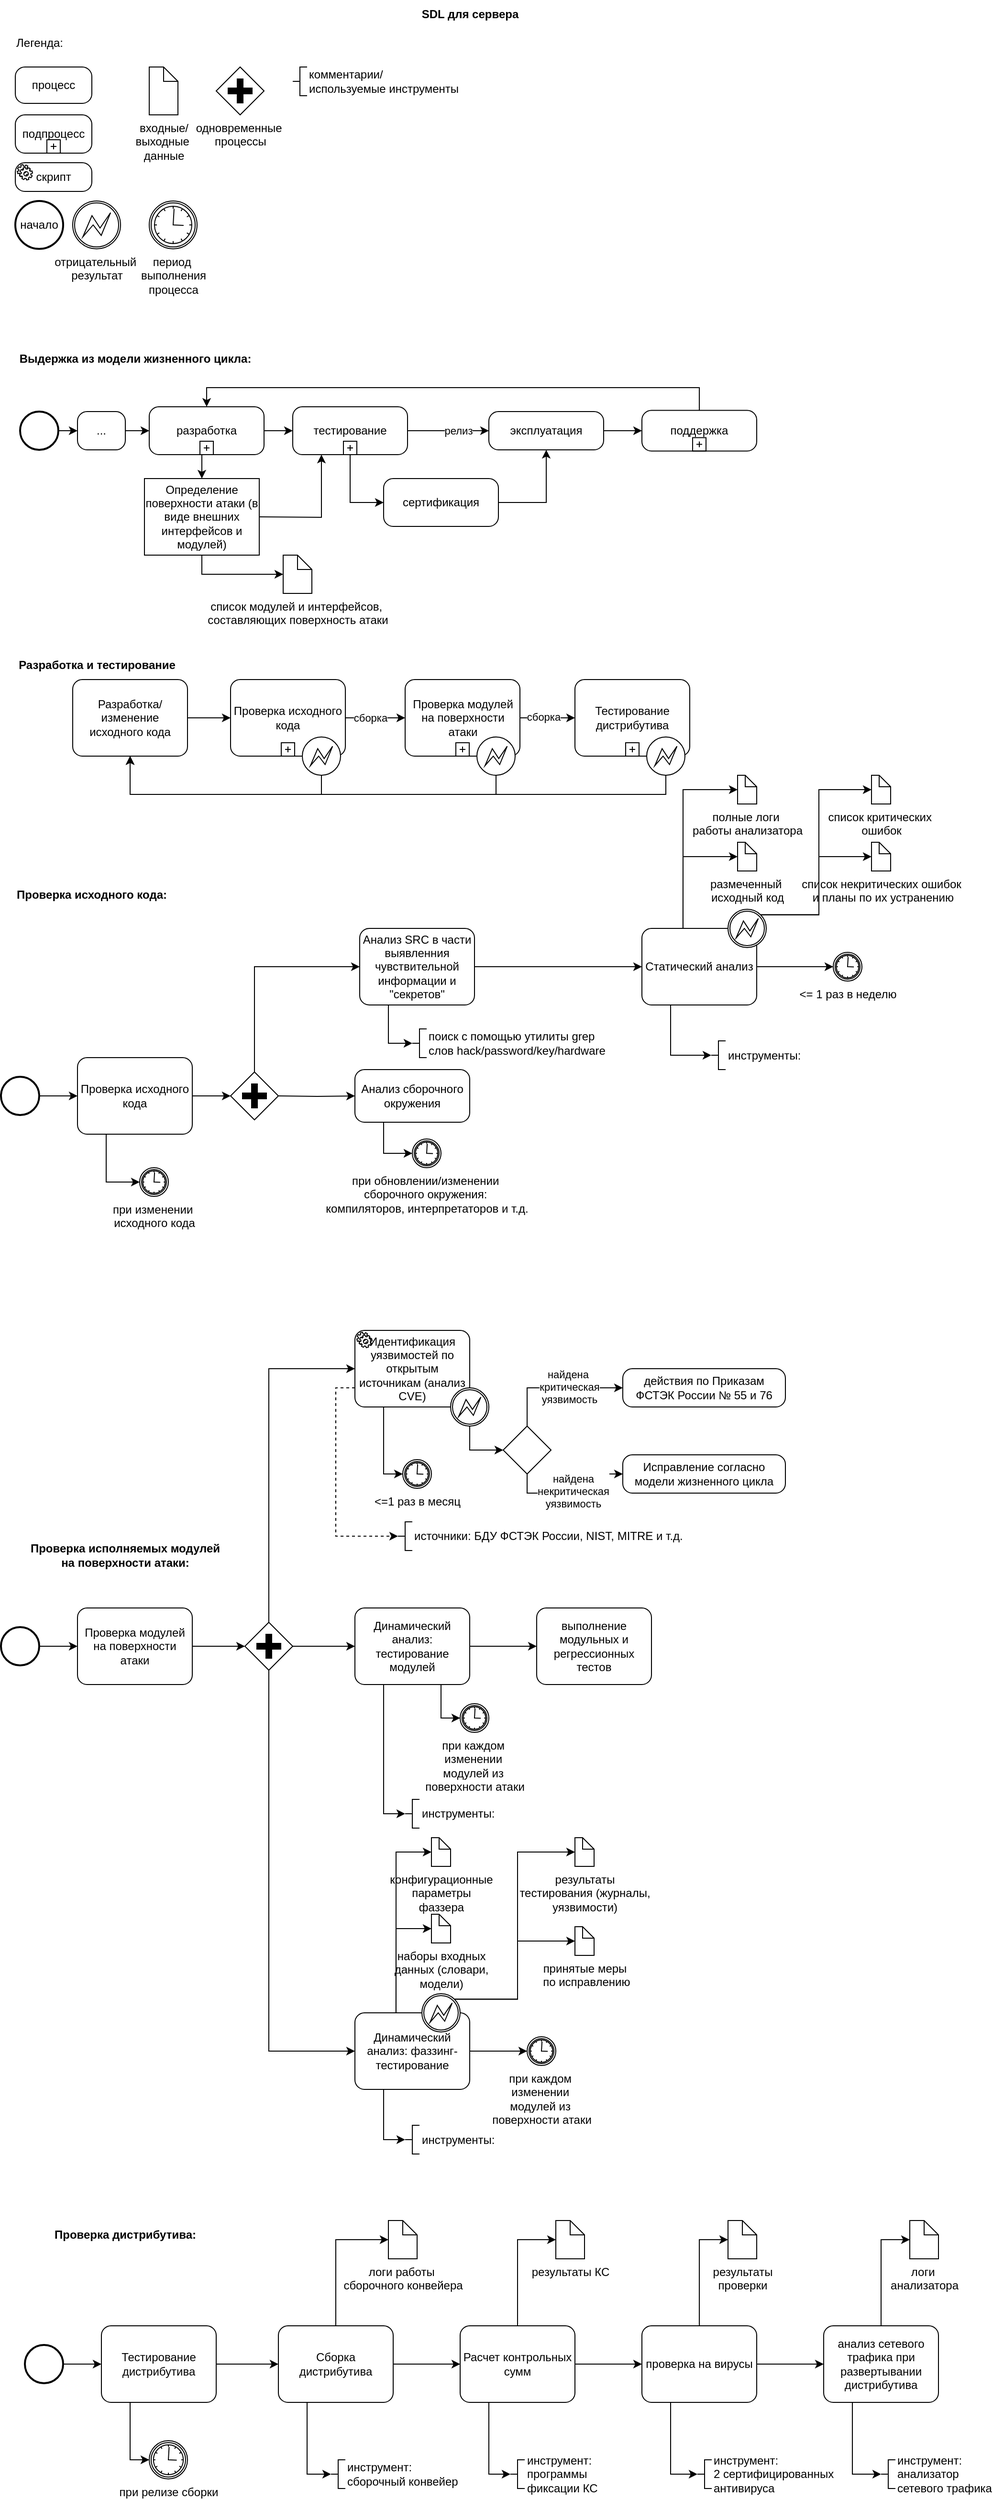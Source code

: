 <mxfile version="21.8.2" type="github">
  <diagram id="wFE0QG_FPsp0jaGvCLVb" name="Page-1">
    <mxGraphModel dx="2284" dy="1874" grid="1" gridSize="10" guides="1" tooltips="1" connect="1" arrows="1" fold="1" page="1" pageScale="1" pageWidth="850" pageHeight="1100" math="0" shadow="0">
      <root>
        <mxCell id="0" />
        <mxCell id="1" parent="0" />
        <mxCell id="r7ATCdnMlQ8CB8lM7L8m-2" value="" style="strokeWidth=2;html=1;shape=mxgraph.flowchart.start_2;whiteSpace=wrap;" vertex="1" parent="1">
          <mxGeometry x="-270" y="-200" width="40" height="40" as="geometry" />
        </mxCell>
        <mxCell id="r7ATCdnMlQ8CB8lM7L8m-139" style="edgeStyle=orthogonalEdgeStyle;rounded=0;orthogonalLoop=1;jettySize=auto;html=1;exitX=0.5;exitY=1;exitDx=0;exitDy=0;entryX=0;entryY=0.5;entryDx=0;entryDy=0;entryPerimeter=0;" edge="1" parent="1" source="r7ATCdnMlQ8CB8lM7L8m-3" target="r7ATCdnMlQ8CB8lM7L8m-140">
          <mxGeometry relative="1" as="geometry">
            <mxPoint x="45" y="-10" as="targetPoint" />
          </mxGeometry>
        </mxCell>
        <mxCell id="r7ATCdnMlQ8CB8lM7L8m-3" value="&lt;div&gt;Определение поверхности атаки (в виде внешних интерфейсов и модулей)&lt;/div&gt;" style="rounded=0;whiteSpace=wrap;html=1;" vertex="1" parent="1">
          <mxGeometry x="-140" y="-130" width="120" height="80" as="geometry" />
        </mxCell>
        <mxCell id="r7ATCdnMlQ8CB8lM7L8m-7" value="&lt;div&gt;&lt;b&gt;SDL для сервера&lt;/b&gt;&lt;/div&gt;" style="text;html=1;align=center;verticalAlign=middle;resizable=0;points=[];autosize=1;strokeColor=none;fillColor=none;" vertex="1" parent="1">
          <mxGeometry x="140" y="-630" width="120" height="30" as="geometry" />
        </mxCell>
        <mxCell id="r7ATCdnMlQ8CB8lM7L8m-20" value="..." style="points=[[0.25,0,0],[0.5,0,0],[0.75,0,0],[1,0.25,0],[1,0.5,0],[1,0.75,0],[0.75,1,0],[0.5,1,0],[0.25,1,0],[0,0.75,0],[0,0.5,0],[0,0.25,0]];shape=mxgraph.bpmn.task;whiteSpace=wrap;rectStyle=rounded;size=10;html=1;container=1;expand=0;collapsible=0;taskMarker=abstract;" vertex="1" parent="1">
          <mxGeometry x="-210" y="-200" width="50" height="40" as="geometry" />
        </mxCell>
        <mxCell id="r7ATCdnMlQ8CB8lM7L8m-21" style="edgeStyle=orthogonalEdgeStyle;rounded=0;orthogonalLoop=1;jettySize=auto;html=1;exitX=1;exitY=0.5;exitDx=0;exitDy=0;exitPerimeter=0;entryX=0;entryY=0.5;entryDx=0;entryDy=0;entryPerimeter=0;" edge="1" parent="1" source="r7ATCdnMlQ8CB8lM7L8m-2" target="r7ATCdnMlQ8CB8lM7L8m-20">
          <mxGeometry relative="1" as="geometry" />
        </mxCell>
        <mxCell id="r7ATCdnMlQ8CB8lM7L8m-38" style="edgeStyle=orthogonalEdgeStyle;rounded=0;orthogonalLoop=1;jettySize=auto;html=1;exitX=0.5;exitY=1;exitDx=0;exitDy=0;exitPerimeter=0;" edge="1" parent="1" source="r7ATCdnMlQ8CB8lM7L8m-223">
          <mxGeometry relative="1" as="geometry">
            <mxPoint x="-80" y="-160" as="sourcePoint" />
            <mxPoint x="-80" y="-130" as="targetPoint" />
          </mxGeometry>
        </mxCell>
        <mxCell id="r7ATCdnMlQ8CB8lM7L8m-23" style="edgeStyle=orthogonalEdgeStyle;rounded=0;orthogonalLoop=1;jettySize=auto;html=1;exitX=1;exitY=0.5;exitDx=0;exitDy=0;exitPerimeter=0;entryX=0;entryY=0.5;entryDx=0;entryDy=0;entryPerimeter=0;" edge="1" parent="1" source="r7ATCdnMlQ8CB8lM7L8m-20" target="r7ATCdnMlQ8CB8lM7L8m-223">
          <mxGeometry relative="1" as="geometry">
            <mxPoint x="-130" y="-180" as="targetPoint" />
          </mxGeometry>
        </mxCell>
        <mxCell id="r7ATCdnMlQ8CB8lM7L8m-28" style="edgeStyle=orthogonalEdgeStyle;rounded=0;orthogonalLoop=1;jettySize=auto;html=1;exitX=1;exitY=0.5;exitDx=0;exitDy=0;exitPerimeter=0;" edge="1" parent="1" source="r7ATCdnMlQ8CB8lM7L8m-25" target="r7ATCdnMlQ8CB8lM7L8m-27">
          <mxGeometry relative="1" as="geometry" />
        </mxCell>
        <mxCell id="r7ATCdnMlQ8CB8lM7L8m-31" value="релиз" style="edgeLabel;html=1;align=center;verticalAlign=middle;resizable=0;points=[];" vertex="1" connectable="0" parent="r7ATCdnMlQ8CB8lM7L8m-28">
          <mxGeometry x="0.24" relative="1" as="geometry">
            <mxPoint as="offset" />
          </mxGeometry>
        </mxCell>
        <mxCell id="r7ATCdnMlQ8CB8lM7L8m-25" value="тестирование" style="points=[[0.25,0,0],[0.5,0,0],[0.75,0,0],[1,0.25,0],[1,0.5,0],[1,0.75,0],[0.75,1,0],[0.5,1,0],[0.25,1,0],[0,0.75,0],[0,0.5,0],[0,0.25,0]];shape=mxgraph.bpmn.task;whiteSpace=wrap;rectStyle=rounded;size=10;html=1;container=1;expand=0;collapsible=0;taskMarker=abstract;isLoopSub=1;" vertex="1" parent="1">
          <mxGeometry x="15" y="-205" width="120" height="50" as="geometry" />
        </mxCell>
        <mxCell id="r7ATCdnMlQ8CB8lM7L8m-26" style="edgeStyle=orthogonalEdgeStyle;rounded=0;orthogonalLoop=1;jettySize=auto;html=1;exitX=1;exitY=0.5;exitDx=0;exitDy=0;exitPerimeter=0;" edge="1" parent="1" source="r7ATCdnMlQ8CB8lM7L8m-223" target="r7ATCdnMlQ8CB8lM7L8m-25">
          <mxGeometry relative="1" as="geometry">
            <mxPoint x="-30" y="-180" as="sourcePoint" />
          </mxGeometry>
        </mxCell>
        <mxCell id="r7ATCdnMlQ8CB8lM7L8m-27" value="эксплуатация" style="points=[[0.25,0,0],[0.5,0,0],[0.75,0,0],[1,0.25,0],[1,0.5,0],[1,0.75,0],[0.75,1,0],[0.5,1,0],[0.25,1,0],[0,0.75,0],[0,0.5,0],[0,0.25,0]];shape=mxgraph.bpmn.task;whiteSpace=wrap;rectStyle=rounded;size=10;html=1;container=1;expand=0;collapsible=0;taskMarker=abstract;" vertex="1" parent="1">
          <mxGeometry x="220" y="-200" width="120" height="40" as="geometry" />
        </mxCell>
        <mxCell id="r7ATCdnMlQ8CB8lM7L8m-29" value="поддержка" style="points=[[0.25,0,0],[0.5,0,0],[0.75,0,0],[1,0.25,0],[1,0.5,0],[1,0.75,0],[0.75,1,0],[0.5,1,0],[0.25,1,0],[0,0.75,0],[0,0.5,0],[0,0.25,0]];shape=mxgraph.bpmn.task;whiteSpace=wrap;rectStyle=rounded;size=10;html=1;container=1;expand=0;collapsible=0;taskMarker=abstract;isLoopSub=1;" vertex="1" parent="1">
          <mxGeometry x="380" y="-201.25" width="120" height="42.5" as="geometry" />
        </mxCell>
        <mxCell id="r7ATCdnMlQ8CB8lM7L8m-30" style="edgeStyle=orthogonalEdgeStyle;rounded=0;orthogonalLoop=1;jettySize=auto;html=1;exitX=1;exitY=0.5;exitDx=0;exitDy=0;exitPerimeter=0;entryX=0;entryY=0.5;entryDx=0;entryDy=0;entryPerimeter=0;" edge="1" parent="1" source="r7ATCdnMlQ8CB8lM7L8m-27" target="r7ATCdnMlQ8CB8lM7L8m-29">
          <mxGeometry relative="1" as="geometry" />
        </mxCell>
        <mxCell id="r7ATCdnMlQ8CB8lM7L8m-32" value="сертификация" style="points=[[0.25,0,0],[0.5,0,0],[0.75,0,0],[1,0.25,0],[1,0.5,0],[1,0.75,0],[0.75,1,0],[0.5,1,0],[0.25,1,0],[0,0.75,0],[0,0.5,0],[0,0.25,0]];shape=mxgraph.bpmn.task;whiteSpace=wrap;rectStyle=rounded;size=10;html=1;container=1;expand=0;collapsible=0;taskMarker=abstract;" vertex="1" parent="1">
          <mxGeometry x="110" y="-130" width="120" height="50" as="geometry" />
        </mxCell>
        <mxCell id="r7ATCdnMlQ8CB8lM7L8m-33" style="edgeStyle=orthogonalEdgeStyle;rounded=0;orthogonalLoop=1;jettySize=auto;html=1;exitX=0.5;exitY=1;exitDx=0;exitDy=0;exitPerimeter=0;entryX=0;entryY=0.5;entryDx=0;entryDy=0;entryPerimeter=0;" edge="1" parent="1" source="r7ATCdnMlQ8CB8lM7L8m-25" target="r7ATCdnMlQ8CB8lM7L8m-32">
          <mxGeometry relative="1" as="geometry" />
        </mxCell>
        <mxCell id="r7ATCdnMlQ8CB8lM7L8m-34" style="edgeStyle=orthogonalEdgeStyle;rounded=0;orthogonalLoop=1;jettySize=auto;html=1;exitX=1;exitY=0.5;exitDx=0;exitDy=0;exitPerimeter=0;entryX=0.5;entryY=1;entryDx=0;entryDy=0;entryPerimeter=0;" edge="1" parent="1" source="r7ATCdnMlQ8CB8lM7L8m-32" target="r7ATCdnMlQ8CB8lM7L8m-27">
          <mxGeometry relative="1" as="geometry" />
        </mxCell>
        <mxCell id="r7ATCdnMlQ8CB8lM7L8m-35" style="edgeStyle=orthogonalEdgeStyle;rounded=0;orthogonalLoop=1;jettySize=auto;html=1;exitX=0.5;exitY=0;exitDx=0;exitDy=0;exitPerimeter=0;entryX=0.5;entryY=0;entryDx=0;entryDy=0;entryPerimeter=0;" edge="1" parent="1" source="r7ATCdnMlQ8CB8lM7L8m-29" target="r7ATCdnMlQ8CB8lM7L8m-223">
          <mxGeometry relative="1" as="geometry">
            <mxPoint x="-80" y="-200" as="targetPoint" />
          </mxGeometry>
        </mxCell>
        <mxCell id="r7ATCdnMlQ8CB8lM7L8m-37" style="edgeStyle=orthogonalEdgeStyle;rounded=0;orthogonalLoop=1;jettySize=auto;html=1;exitX=1;exitY=0.5;exitDx=0;exitDy=0;entryX=0.25;entryY=1;entryDx=0;entryDy=0;entryPerimeter=0;" edge="1" parent="1" target="r7ATCdnMlQ8CB8lM7L8m-25">
          <mxGeometry relative="1" as="geometry">
            <mxPoint x="-20" y="-90" as="sourcePoint" />
          </mxGeometry>
        </mxCell>
        <mxCell id="r7ATCdnMlQ8CB8lM7L8m-40" value="&lt;b&gt;Проверка исходного кода:&lt;/b&gt;" style="text;html=1;strokeColor=none;fillColor=none;align=center;verticalAlign=middle;whiteSpace=wrap;rounded=0;" vertex="1" parent="1">
          <mxGeometry x="-290" y="290" width="190" height="30" as="geometry" />
        </mxCell>
        <mxCell id="r7ATCdnMlQ8CB8lM7L8m-46" value="Анализ SRC в части выявленния чувствительной информации и &quot;секретов&quot;" style="points=[[0.25,0,0],[0.5,0,0],[0.75,0,0],[1,0.25,0],[1,0.5,0],[1,0.75,0],[0.75,1,0],[0.5,1,0],[0.25,1,0],[0,0.75,0],[0,0.5,0],[0,0.25,0]];shape=mxgraph.bpmn.task;whiteSpace=wrap;rectStyle=rounded;size=10;html=1;container=1;expand=0;collapsible=0;taskMarker=abstract;" vertex="1" parent="1">
          <mxGeometry x="85" y="340" width="120" height="80" as="geometry" />
        </mxCell>
        <mxCell id="r7ATCdnMlQ8CB8lM7L8m-49" value="&lt;div&gt;Идентификация уязвимостей по открытым источникам (анализ CVE)&lt;/div&gt;" style="points=[[0.25,0,0],[0.5,0,0],[0.75,0,0],[1,0.25,0],[1,0.5,0],[1,0.75,0],[0.75,1,0],[0.5,1,0],[0.25,1,0],[0,0.75,0],[0,0.5,0],[0,0.25,0]];shape=mxgraph.bpmn.task;whiteSpace=wrap;rectStyle=rounded;size=10;html=1;container=1;expand=0;collapsible=0;taskMarker=service;" vertex="1" parent="1">
          <mxGeometry x="80" y="760" width="120" height="80" as="geometry" />
        </mxCell>
        <mxCell id="r7ATCdnMlQ8CB8lM7L8m-80" value="" style="points=[[0.145,0.145,0],[0.5,0,0],[0.855,0.145,0],[1,0.5,0],[0.855,0.855,0],[0.5,1,0],[0.145,0.855,0],[0,0.5,0]];shape=mxgraph.bpmn.event;html=1;verticalLabelPosition=bottom;labelBackgroundColor=#ffffff;verticalAlign=top;align=center;perimeter=ellipsePerimeter;outlineConnect=0;aspect=fixed;outline=boundInt;symbol=error;" vertex="1" parent="r7ATCdnMlQ8CB8lM7L8m-49">
          <mxGeometry x="100" y="60" width="40" height="40" as="geometry" />
        </mxCell>
        <mxCell id="r7ATCdnMlQ8CB8lM7L8m-51" value="Проверка исходного кода" style="points=[[0.25,0,0],[0.5,0,0],[0.75,0,0],[1,0.25,0],[1,0.5,0],[1,0.75,0],[0.75,1,0],[0.5,1,0],[0.25,1,0],[0,0.75,0],[0,0.5,0],[0,0.25,0]];shape=mxgraph.bpmn.task;whiteSpace=wrap;rectStyle=rounded;size=10;html=1;container=1;expand=0;collapsible=0;taskMarker=abstract;" vertex="1" parent="1">
          <mxGeometry x="-210" y="475" width="120" height="80" as="geometry" />
        </mxCell>
        <mxCell id="r7ATCdnMlQ8CB8lM7L8m-52" value="" style="strokeWidth=2;html=1;shape=mxgraph.flowchart.start_2;whiteSpace=wrap;" vertex="1" parent="1">
          <mxGeometry x="-290" y="495" width="40" height="40" as="geometry" />
        </mxCell>
        <mxCell id="r7ATCdnMlQ8CB8lM7L8m-54" style="edgeStyle=orthogonalEdgeStyle;rounded=0;orthogonalLoop=1;jettySize=auto;html=1;exitX=1;exitY=0.5;exitDx=0;exitDy=0;exitPerimeter=0;entryX=0;entryY=0.5;entryDx=0;entryDy=0;entryPerimeter=0;" edge="1" parent="1" source="r7ATCdnMlQ8CB8lM7L8m-51" target="r7ATCdnMlQ8CB8lM7L8m-100">
          <mxGeometry relative="1" as="geometry">
            <mxPoint x="-50" y="515" as="targetPoint" />
          </mxGeometry>
        </mxCell>
        <mxCell id="r7ATCdnMlQ8CB8lM7L8m-57" style="edgeStyle=orthogonalEdgeStyle;rounded=0;orthogonalLoop=1;jettySize=auto;html=1;exitX=1;exitY=0.5;exitDx=0;exitDy=0;exitPerimeter=0;entryX=0;entryY=0.5;entryDx=0;entryDy=0;entryPerimeter=0;" edge="1" parent="1" source="r7ATCdnMlQ8CB8lM7L8m-52" target="r7ATCdnMlQ8CB8lM7L8m-51">
          <mxGeometry relative="1" as="geometry" />
        </mxCell>
        <mxCell id="r7ATCdnMlQ8CB8lM7L8m-62" value="&lt;div&gt;поиск с помощью утилиты grep&lt;/div&gt;&lt;div&gt;слов hack/password/key/hardware&lt;br&gt; &lt;/div&gt;" style="html=1;shape=mxgraph.flowchart.annotation_2;align=left;labelPosition=right;" vertex="1" parent="1">
          <mxGeometry x="140" y="445" width="15" height="30" as="geometry" />
        </mxCell>
        <mxCell id="r7ATCdnMlQ8CB8lM7L8m-63" style="edgeStyle=orthogonalEdgeStyle;rounded=0;orthogonalLoop=1;jettySize=auto;html=1;exitX=0.25;exitY=1;exitDx=0;exitDy=0;exitPerimeter=0;entryX=0;entryY=0.5;entryDx=0;entryDy=0;entryPerimeter=0;" edge="1" parent="1" source="r7ATCdnMlQ8CB8lM7L8m-46" target="r7ATCdnMlQ8CB8lM7L8m-62">
          <mxGeometry relative="1" as="geometry" />
        </mxCell>
        <mxCell id="r7ATCdnMlQ8CB8lM7L8m-69" value="Анализ сборочного окружения" style="points=[[0.25,0,0],[0.5,0,0],[0.75,0,0],[1,0.25,0],[1,0.5,0],[1,0.75,0],[0.75,1,0],[0.5,1,0],[0.25,1,0],[0,0.75,0],[0,0.5,0],[0,0.25,0]];shape=mxgraph.bpmn.task;whiteSpace=wrap;rectStyle=rounded;size=10;html=1;container=1;expand=0;collapsible=0;taskMarker=abstract;" vertex="1" parent="1">
          <mxGeometry x="80" y="487.5" width="120" height="55" as="geometry" />
        </mxCell>
        <mxCell id="r7ATCdnMlQ8CB8lM7L8m-71" value="Статический анализ" style="points=[[0.25,0,0],[0.5,0,0],[0.75,0,0],[1,0.25,0],[1,0.5,0],[1,0.75,0],[0.75,1,0],[0.5,1,0],[0.25,1,0],[0,0.75,0],[0,0.5,0],[0,0.25,0]];shape=mxgraph.bpmn.task;whiteSpace=wrap;rectStyle=rounded;size=10;html=1;container=1;expand=0;collapsible=0;taskMarker=abstract;" vertex="1" parent="1">
          <mxGeometry x="380" y="340" width="120" height="80" as="geometry" />
        </mxCell>
        <mxCell id="r7ATCdnMlQ8CB8lM7L8m-72" style="edgeStyle=orthogonalEdgeStyle;rounded=0;orthogonalLoop=1;jettySize=auto;html=1;exitX=1;exitY=0.5;exitDx=0;exitDy=0;exitPerimeter=0;entryX=0;entryY=0.5;entryDx=0;entryDy=0;entryPerimeter=0;" edge="1" parent="1" source="r7ATCdnMlQ8CB8lM7L8m-46" target="r7ATCdnMlQ8CB8lM7L8m-71">
          <mxGeometry relative="1" as="geometry" />
        </mxCell>
        <mxCell id="r7ATCdnMlQ8CB8lM7L8m-73" value="&amp;lt;=1 раз в месяц" style="points=[[0.145,0.145,0],[0.5,0,0],[0.855,0.145,0],[1,0.5,0],[0.855,0.855,0],[0.5,1,0],[0.145,0.855,0],[0,0.5,0]];shape=mxgraph.bpmn.event;html=1;verticalLabelPosition=bottom;labelBackgroundColor=#ffffff;verticalAlign=top;align=center;perimeter=ellipsePerimeter;outlineConnect=0;aspect=fixed;outline=boundInt;symbol=timer;" vertex="1" parent="1">
          <mxGeometry x="130" y="895" width="30" height="30" as="geometry" />
        </mxCell>
        <mxCell id="r7ATCdnMlQ8CB8lM7L8m-75" style="edgeStyle=orthogonalEdgeStyle;rounded=0;orthogonalLoop=1;jettySize=auto;html=1;exitX=0.25;exitY=1;exitDx=0;exitDy=0;exitPerimeter=0;entryX=0;entryY=0.5;entryDx=0;entryDy=0;entryPerimeter=0;" edge="1" parent="1" source="r7ATCdnMlQ8CB8lM7L8m-49" target="r7ATCdnMlQ8CB8lM7L8m-73">
          <mxGeometry relative="1" as="geometry" />
        </mxCell>
        <mxCell id="r7ATCdnMlQ8CB8lM7L8m-76" style="edgeStyle=orthogonalEdgeStyle;rounded=0;orthogonalLoop=1;jettySize=auto;html=1;exitX=1;exitY=0.5;exitDx=0;exitDy=0;exitPerimeter=0;entryX=0;entryY=0.5;entryDx=0;entryDy=0;entryPerimeter=0;" edge="1" parent="1" target="r7ATCdnMlQ8CB8lM7L8m-69">
          <mxGeometry relative="1" as="geometry">
            <mxPoint y="515" as="sourcePoint" />
          </mxGeometry>
        </mxCell>
        <mxCell id="r7ATCdnMlQ8CB8lM7L8m-78" value="&lt;div&gt;при обновлении/изменении&amp;nbsp;&lt;/div&gt;&lt;div&gt;сборочного окружения:&amp;nbsp;&lt;/div&gt;&lt;div&gt;компиляторов, интерпретаторов и т.д.&lt;/div&gt;" style="points=[[0.145,0.145,0],[0.5,0,0],[0.855,0.145,0],[1,0.5,0],[0.855,0.855,0],[0.5,1,0],[0.145,0.855,0],[0,0.5,0]];shape=mxgraph.bpmn.event;html=1;verticalLabelPosition=bottom;labelBackgroundColor=#ffffff;verticalAlign=top;align=center;perimeter=ellipsePerimeter;outlineConnect=0;aspect=fixed;outline=boundInt;symbol=timer;" vertex="1" parent="1">
          <mxGeometry x="140" y="560" width="30" height="30" as="geometry" />
        </mxCell>
        <mxCell id="r7ATCdnMlQ8CB8lM7L8m-79" style="edgeStyle=orthogonalEdgeStyle;rounded=0;orthogonalLoop=1;jettySize=auto;html=1;exitX=0.25;exitY=1;exitDx=0;exitDy=0;exitPerimeter=0;entryX=0;entryY=0.5;entryDx=0;entryDy=0;entryPerimeter=0;" edge="1" parent="1" source="r7ATCdnMlQ8CB8lM7L8m-69" target="r7ATCdnMlQ8CB8lM7L8m-78">
          <mxGeometry relative="1" as="geometry" />
        </mxCell>
        <mxCell id="r7ATCdnMlQ8CB8lM7L8m-88" style="edgeStyle=orthogonalEdgeStyle;rounded=0;orthogonalLoop=1;jettySize=auto;html=1;exitX=0.5;exitY=1;exitDx=0;exitDy=0;exitPerimeter=0;entryX=0;entryY=0.5;entryDx=0;entryDy=0;entryPerimeter=0;" edge="1" parent="1" source="r7ATCdnMlQ8CB8lM7L8m-83" target="r7ATCdnMlQ8CB8lM7L8m-89">
          <mxGeometry relative="1" as="geometry">
            <mxPoint x="310" y="955" as="targetPoint" />
          </mxGeometry>
        </mxCell>
        <mxCell id="r7ATCdnMlQ8CB8lM7L8m-90" value="&lt;div&gt;найдена&lt;/div&gt;&lt;div&gt;некритическая&lt;/div&gt;&lt;div&gt;уязвимость&lt;br&gt;&lt;/div&gt;" style="edgeLabel;html=1;align=center;verticalAlign=middle;resizable=0;points=[];" vertex="1" connectable="0" parent="r7ATCdnMlQ8CB8lM7L8m-88">
          <mxGeometry x="-0.033" y="2" relative="1" as="geometry">
            <mxPoint as="offset" />
          </mxGeometry>
        </mxCell>
        <mxCell id="r7ATCdnMlQ8CB8lM7L8m-83" value="" style="points=[[0.25,0.25,0],[0.5,0,0],[0.75,0.25,0],[1,0.5,0],[0.75,0.75,0],[0.5,1,0],[0.25,0.75,0],[0,0.5,0]];shape=mxgraph.bpmn.gateway2;html=1;verticalLabelPosition=bottom;labelBackgroundColor=#ffffff;verticalAlign=top;align=center;perimeter=rhombusPerimeter;outlineConnect=0;outline=none;symbol=none;" vertex="1" parent="1">
          <mxGeometry x="235" y="860" width="50" height="50" as="geometry" />
        </mxCell>
        <mxCell id="r7ATCdnMlQ8CB8lM7L8m-82" style="edgeStyle=orthogonalEdgeStyle;rounded=0;orthogonalLoop=1;jettySize=auto;html=1;exitX=0.5;exitY=1;exitDx=0;exitDy=0;exitPerimeter=0;entryX=0;entryY=0.5;entryDx=0;entryDy=0;entryPerimeter=0;" edge="1" parent="1" source="r7ATCdnMlQ8CB8lM7L8m-80" target="r7ATCdnMlQ8CB8lM7L8m-83">
          <mxGeometry relative="1" as="geometry">
            <mxPoint x="220" y="865" as="targetPoint" />
          </mxGeometry>
        </mxCell>
        <mxCell id="r7ATCdnMlQ8CB8lM7L8m-85" value="действия по Приказам ФСТЭК России № 55 и 76 " style="points=[[0.25,0,0],[0.5,0,0],[0.75,0,0],[1,0.25,0],[1,0.5,0],[1,0.75,0],[0.75,1,0],[0.5,1,0],[0.25,1,0],[0,0.75,0],[0,0.5,0],[0,0.25,0]];shape=mxgraph.bpmn.task;whiteSpace=wrap;rectStyle=rounded;size=10;html=1;container=1;expand=0;collapsible=0;taskMarker=abstract;" vertex="1" parent="1">
          <mxGeometry x="360" y="800" width="170" height="40" as="geometry" />
        </mxCell>
        <mxCell id="r7ATCdnMlQ8CB8lM7L8m-86" style="edgeStyle=orthogonalEdgeStyle;rounded=0;orthogonalLoop=1;jettySize=auto;html=1;exitX=0.5;exitY=0;exitDx=0;exitDy=0;exitPerimeter=0;entryX=0;entryY=0.5;entryDx=0;entryDy=0;entryPerimeter=0;" edge="1" parent="1" source="r7ATCdnMlQ8CB8lM7L8m-83" target="r7ATCdnMlQ8CB8lM7L8m-85">
          <mxGeometry relative="1" as="geometry" />
        </mxCell>
        <mxCell id="r7ATCdnMlQ8CB8lM7L8m-87" value="&lt;div&gt;найдена&amp;nbsp;&lt;/div&gt;&lt;div&gt;критическая&lt;/div&gt;&lt;div&gt;уязвимость&lt;br&gt;&lt;/div&gt;" style="edgeLabel;html=1;align=center;verticalAlign=middle;resizable=0;points=[];" vertex="1" connectable="0" parent="r7ATCdnMlQ8CB8lM7L8m-86">
          <mxGeometry x="0.2" y="1" relative="1" as="geometry">
            <mxPoint as="offset" />
          </mxGeometry>
        </mxCell>
        <mxCell id="r7ATCdnMlQ8CB8lM7L8m-89" value="Исправление согласно модели жизненного цикла" style="points=[[0.25,0,0],[0.5,0,0],[0.75,0,0],[1,0.25,0],[1,0.5,0],[1,0.75,0],[0.75,1,0],[0.5,1,0],[0.25,1,0],[0,0.75,0],[0,0.5,0],[0,0.25,0]];shape=mxgraph.bpmn.task;whiteSpace=wrap;rectStyle=rounded;size=10;html=1;container=1;expand=0;collapsible=0;taskMarker=abstract;" vertex="1" parent="1">
          <mxGeometry x="360" y="890" width="170" height="40" as="geometry" />
        </mxCell>
        <mxCell id="r7ATCdnMlQ8CB8lM7L8m-92" value="источники: БДУ ФСТЭК России, NIST, MITRE и т.д." style="html=1;shape=mxgraph.flowchart.annotation_2;align=left;labelPosition=right;" vertex="1" parent="1">
          <mxGeometry x="125" y="960" width="15" height="30" as="geometry" />
        </mxCell>
        <mxCell id="r7ATCdnMlQ8CB8lM7L8m-94" style="edgeStyle=orthogonalEdgeStyle;rounded=0;orthogonalLoop=1;jettySize=auto;html=1;exitX=0;exitY=0.75;exitDx=0;exitDy=0;exitPerimeter=0;entryX=0;entryY=0.5;entryDx=0;entryDy=0;entryPerimeter=0;dashed=1;" edge="1" parent="1" source="r7ATCdnMlQ8CB8lM7L8m-49" target="r7ATCdnMlQ8CB8lM7L8m-92">
          <mxGeometry relative="1" as="geometry" />
        </mxCell>
        <mxCell id="r7ATCdnMlQ8CB8lM7L8m-95" value="&lt;b&gt;Выдержка из модели жизненного цикла:&lt;/b&gt;" style="text;html=1;align=center;verticalAlign=middle;resizable=0;points=[];autosize=1;strokeColor=none;fillColor=none;" vertex="1" parent="1">
          <mxGeometry x="-280" y="-270" width="260" height="30" as="geometry" />
        </mxCell>
        <mxCell id="r7ATCdnMlQ8CB8lM7L8m-100" value="" style="points=[[0.25,0.25,0],[0.5,0,0],[0.75,0.25,0],[1,0.5,0],[0.75,0.75,0],[0.5,1,0],[0.25,0.75,0],[0,0.5,0]];shape=mxgraph.bpmn.gateway2;html=1;verticalLabelPosition=bottom;labelBackgroundColor=#ffffff;verticalAlign=top;align=center;perimeter=rhombusPerimeter;outlineConnect=0;outline=none;symbol=none;gwType=parallel;" vertex="1" parent="1">
          <mxGeometry x="-50" y="490" width="50" height="50" as="geometry" />
        </mxCell>
        <mxCell id="r7ATCdnMlQ8CB8lM7L8m-102" style="edgeStyle=orthogonalEdgeStyle;rounded=0;orthogonalLoop=1;jettySize=auto;html=1;exitX=0.5;exitY=0;exitDx=0;exitDy=0;exitPerimeter=0;entryX=0;entryY=0.5;entryDx=0;entryDy=0;entryPerimeter=0;" edge="1" parent="1" source="r7ATCdnMlQ8CB8lM7L8m-100" target="r7ATCdnMlQ8CB8lM7L8m-46">
          <mxGeometry relative="1" as="geometry" />
        </mxCell>
        <mxCell id="r7ATCdnMlQ8CB8lM7L8m-213" style="edgeStyle=orthogonalEdgeStyle;rounded=0;orthogonalLoop=1;jettySize=auto;html=1;exitX=1;exitY=0.5;exitDx=0;exitDy=0;exitPerimeter=0;" edge="1" parent="1" source="r7ATCdnMlQ8CB8lM7L8m-103" target="r7ATCdnMlQ8CB8lM7L8m-214">
          <mxGeometry relative="1" as="geometry">
            <mxPoint x="290" y="1090" as="targetPoint" />
          </mxGeometry>
        </mxCell>
        <mxCell id="r7ATCdnMlQ8CB8lM7L8m-103" value="Динамический анализ: тестирование модулей" style="points=[[0.25,0,0],[0.5,0,0],[0.75,0,0],[1,0.25,0],[1,0.5,0],[1,0.75,0],[0.75,1,0],[0.5,1,0],[0.25,1,0],[0,0.75,0],[0,0.5,0],[0,0.25,0]];shape=mxgraph.bpmn.task;whiteSpace=wrap;rectStyle=rounded;size=10;html=1;container=1;expand=0;collapsible=0;taskMarker=abstract;" vertex="1" parent="1">
          <mxGeometry x="80" y="1050" width="120" height="80" as="geometry" />
        </mxCell>
        <mxCell id="r7ATCdnMlQ8CB8lM7L8m-108" value="&lt;b&gt;Разработка и тестирование&lt;/b&gt;" style="text;html=1;align=center;verticalAlign=middle;resizable=0;points=[];autosize=1;strokeColor=none;fillColor=none;" vertex="1" parent="1">
          <mxGeometry x="-280" y="50" width="180" height="30" as="geometry" />
        </mxCell>
        <mxCell id="r7ATCdnMlQ8CB8lM7L8m-114" style="edgeStyle=orthogonalEdgeStyle;rounded=0;orthogonalLoop=1;jettySize=auto;html=1;exitX=1;exitY=0.5;exitDx=0;exitDy=0;exitPerimeter=0;" edge="1" parent="1" source="r7ATCdnMlQ8CB8lM7L8m-112" target="r7ATCdnMlQ8CB8lM7L8m-115">
          <mxGeometry relative="1" as="geometry">
            <mxPoint x="245" y="120" as="targetPoint" />
          </mxGeometry>
        </mxCell>
        <mxCell id="r7ATCdnMlQ8CB8lM7L8m-235" value="сборка" style="edgeLabel;html=1;align=center;verticalAlign=middle;resizable=0;points=[];" vertex="1" connectable="0" parent="r7ATCdnMlQ8CB8lM7L8m-114">
          <mxGeometry x="-0.154" y="1" relative="1" as="geometry">
            <mxPoint as="offset" />
          </mxGeometry>
        </mxCell>
        <mxCell id="r7ATCdnMlQ8CB8lM7L8m-112" value="Проверка модулей на поверхности атаки" style="points=[[0.25,0,0],[0.5,0,0],[0.75,0,0],[1,0.25,0],[1,0.5,0],[1,0.75,0],[0.75,1,0],[0.5,1,0],[0.25,1,0],[0,0.75,0],[0,0.5,0],[0,0.25,0]];shape=mxgraph.bpmn.task;whiteSpace=wrap;rectStyle=rounded;size=10;html=1;container=1;expand=0;collapsible=0;taskMarker=abstract;isLoopSub=1;" vertex="1" parent="1">
          <mxGeometry x="132.5" y="80" width="120" height="80" as="geometry" />
        </mxCell>
        <mxCell id="r7ATCdnMlQ8CB8lM7L8m-231" value="" style="points=[[0.145,0.145,0],[0.5,0,0],[0.855,0.145,0],[1,0.5,0],[0.855,0.855,0],[0.5,1,0],[0.145,0.855,0],[0,0.5,0]];shape=mxgraph.bpmn.event;html=1;verticalLabelPosition=bottom;labelBackgroundColor=#ffffff;verticalAlign=top;align=center;perimeter=ellipsePerimeter;outlineConnect=0;aspect=fixed;outline=eventInt;symbol=error;" vertex="1" parent="r7ATCdnMlQ8CB8lM7L8m-112">
          <mxGeometry x="75" y="60" width="40" height="40" as="geometry" />
        </mxCell>
        <mxCell id="r7ATCdnMlQ8CB8lM7L8m-113" style="edgeStyle=orthogonalEdgeStyle;rounded=0;orthogonalLoop=1;jettySize=auto;html=1;exitX=1;exitY=0.5;exitDx=0;exitDy=0;exitPerimeter=0;entryX=0;entryY=0.5;entryDx=0;entryDy=0;entryPerimeter=0;" edge="1" parent="1" source="r7ATCdnMlQ8CB8lM7L8m-234" target="r7ATCdnMlQ8CB8lM7L8m-226">
          <mxGeometry relative="1" as="geometry">
            <mxPoint x="-90" y="120" as="sourcePoint" />
            <mxPoint x="-50" y="120" as="targetPoint" />
          </mxGeometry>
        </mxCell>
        <mxCell id="r7ATCdnMlQ8CB8lM7L8m-115" value="Тестирование дистрибутива" style="points=[[0.25,0,0],[0.5,0,0],[0.75,0,0],[1,0.25,0],[1,0.5,0],[1,0.75,0],[0.75,1,0],[0.5,1,0],[0.25,1,0],[0,0.75,0],[0,0.5,0],[0,0.25,0]];shape=mxgraph.bpmn.task;whiteSpace=wrap;rectStyle=rounded;size=10;html=1;container=1;expand=0;collapsible=0;taskMarker=abstract;isLoopSub=1;" vertex="1" parent="1">
          <mxGeometry x="310" y="80" width="120" height="80" as="geometry" />
        </mxCell>
        <mxCell id="r7ATCdnMlQ8CB8lM7L8m-236" value="" style="points=[[0.145,0.145,0],[0.5,0,0],[0.855,0.145,0],[1,0.5,0],[0.855,0.855,0],[0.5,1,0],[0.145,0.855,0],[0,0.5,0]];shape=mxgraph.bpmn.event;html=1;verticalLabelPosition=bottom;labelBackgroundColor=#ffffff;verticalAlign=top;align=center;perimeter=ellipsePerimeter;outlineConnect=0;aspect=fixed;outline=eventInt;symbol=error;" vertex="1" parent="r7ATCdnMlQ8CB8lM7L8m-115">
          <mxGeometry x="75" y="60" width="40" height="40" as="geometry" />
        </mxCell>
        <mxCell id="r7ATCdnMlQ8CB8lM7L8m-116" value="Проверка модулей на поверхности атаки" style="points=[[0.25,0,0],[0.5,0,0],[0.75,0,0],[1,0.25,0],[1,0.5,0],[1,0.75,0],[0.75,1,0],[0.5,1,0],[0.25,1,0],[0,0.75,0],[0,0.5,0],[0,0.25,0]];shape=mxgraph.bpmn.task;whiteSpace=wrap;rectStyle=rounded;size=10;html=1;container=1;expand=0;collapsible=0;taskMarker=abstract;" vertex="1" parent="1">
          <mxGeometry x="-210" y="1050" width="120" height="80" as="geometry" />
        </mxCell>
        <mxCell id="r7ATCdnMlQ8CB8lM7L8m-117" value="" style="strokeWidth=2;html=1;shape=mxgraph.flowchart.start_2;whiteSpace=wrap;" vertex="1" parent="1">
          <mxGeometry x="-290" y="1070" width="40" height="40" as="geometry" />
        </mxCell>
        <mxCell id="r7ATCdnMlQ8CB8lM7L8m-118" style="edgeStyle=orthogonalEdgeStyle;rounded=0;orthogonalLoop=1;jettySize=auto;html=1;exitX=1;exitY=0.5;exitDx=0;exitDy=0;exitPerimeter=0;entryX=0;entryY=0.5;entryDx=0;entryDy=0;entryPerimeter=0;" edge="1" parent="1" source="r7ATCdnMlQ8CB8lM7L8m-117" target="r7ATCdnMlQ8CB8lM7L8m-116">
          <mxGeometry relative="1" as="geometry" />
        </mxCell>
        <mxCell id="r7ATCdnMlQ8CB8lM7L8m-119" style="edgeStyle=orthogonalEdgeStyle;rounded=0;orthogonalLoop=1;jettySize=auto;html=1;entryX=0;entryY=0.5;entryDx=0;entryDy=0;entryPerimeter=0;exitX=0.5;exitY=0;exitDx=0;exitDy=0;exitPerimeter=0;" edge="1" parent="1" source="r7ATCdnMlQ8CB8lM7L8m-192" target="r7ATCdnMlQ8CB8lM7L8m-49">
          <mxGeometry relative="1" as="geometry">
            <mxPoint x="20" y="1090" as="sourcePoint" />
          </mxGeometry>
        </mxCell>
        <mxCell id="r7ATCdnMlQ8CB8lM7L8m-141" style="edgeStyle=orthogonalEdgeStyle;rounded=0;orthogonalLoop=1;jettySize=auto;html=1;exitX=1;exitY=0.5;exitDx=0;exitDy=0;exitPerimeter=0;" edge="1" parent="1" source="r7ATCdnMlQ8CB8lM7L8m-120" target="r7ATCdnMlQ8CB8lM7L8m-142">
          <mxGeometry relative="1" as="geometry">
            <mxPoint x="-30" y="1750" as="targetPoint" />
          </mxGeometry>
        </mxCell>
        <mxCell id="r7ATCdnMlQ8CB8lM7L8m-120" value="&lt;div&gt;Тестирование дистрибутива&lt;br&gt;&lt;/div&gt;" style="points=[[0.25,0,0],[0.5,0,0],[0.75,0,0],[1,0.25,0],[1,0.5,0],[1,0.75,0],[0.75,1,0],[0.5,1,0],[0.25,1,0],[0,0.75,0],[0,0.5,0],[0,0.25,0]];shape=mxgraph.bpmn.task;whiteSpace=wrap;rectStyle=rounded;size=10;html=1;container=1;expand=0;collapsible=0;taskMarker=abstract;" vertex="1" parent="1">
          <mxGeometry x="-185" y="1800" width="120" height="80" as="geometry" />
        </mxCell>
        <mxCell id="r7ATCdnMlQ8CB8lM7L8m-121" value="" style="strokeWidth=2;html=1;shape=mxgraph.flowchart.start_2;whiteSpace=wrap;" vertex="1" parent="1">
          <mxGeometry x="-265" y="1820" width="40" height="40" as="geometry" />
        </mxCell>
        <mxCell id="r7ATCdnMlQ8CB8lM7L8m-122" style="edgeStyle=orthogonalEdgeStyle;rounded=0;orthogonalLoop=1;jettySize=auto;html=1;exitX=1;exitY=0.5;exitDx=0;exitDy=0;exitPerimeter=0;entryX=0;entryY=0.5;entryDx=0;entryDy=0;entryPerimeter=0;" edge="1" parent="1" source="r7ATCdnMlQ8CB8lM7L8m-121" target="r7ATCdnMlQ8CB8lM7L8m-120">
          <mxGeometry relative="1" as="geometry" />
        </mxCell>
        <mxCell id="r7ATCdnMlQ8CB8lM7L8m-123" value="инструменты: " style="html=1;shape=mxgraph.flowchart.annotation_2;align=left;labelPosition=right;" vertex="1" parent="1">
          <mxGeometry x="452.5" y="457.5" width="15" height="30" as="geometry" />
        </mxCell>
        <mxCell id="r7ATCdnMlQ8CB8lM7L8m-124" style="edgeStyle=orthogonalEdgeStyle;rounded=0;orthogonalLoop=1;jettySize=auto;html=1;exitX=0.25;exitY=1;exitDx=0;exitDy=0;exitPerimeter=0;entryX=0;entryY=0.5;entryDx=0;entryDy=0;entryPerimeter=0;" edge="1" parent="1" source="r7ATCdnMlQ8CB8lM7L8m-71" target="r7ATCdnMlQ8CB8lM7L8m-123">
          <mxGeometry relative="1" as="geometry" />
        </mxCell>
        <mxCell id="r7ATCdnMlQ8CB8lM7L8m-126" value="&lt;div&gt;полные логи&amp;nbsp;&lt;/div&gt;&lt;div&gt;работы анализатора&lt;/div&gt;&lt;div&gt;&lt;br&gt;&lt;/div&gt;" style="shape=mxgraph.bpmn.data;labelPosition=center;verticalLabelPosition=bottom;align=center;verticalAlign=top;size=12;html=1;" vertex="1" parent="1">
          <mxGeometry x="480" y="180" width="20" height="30" as="geometry" />
        </mxCell>
        <mxCell id="r7ATCdnMlQ8CB8lM7L8m-127" style="edgeStyle=orthogonalEdgeStyle;rounded=0;orthogonalLoop=1;jettySize=auto;html=1;exitX=0.358;exitY=0;exitDx=0;exitDy=0;exitPerimeter=0;entryX=0;entryY=0.5;entryDx=0;entryDy=0;entryPerimeter=0;" edge="1" parent="1" source="r7ATCdnMlQ8CB8lM7L8m-71" target="r7ATCdnMlQ8CB8lM7L8m-126">
          <mxGeometry relative="1" as="geometry" />
        </mxCell>
        <mxCell id="r7ATCdnMlQ8CB8lM7L8m-128" value="&lt;div&gt;размеченный&amp;nbsp;&lt;/div&gt;&lt;div&gt;исходный код&lt;/div&gt;" style="shape=mxgraph.bpmn.data;labelPosition=center;verticalLabelPosition=bottom;align=center;verticalAlign=top;size=12;html=1;" vertex="1" parent="1">
          <mxGeometry x="480" y="250" width="20" height="30" as="geometry" />
        </mxCell>
        <mxCell id="r7ATCdnMlQ8CB8lM7L8m-132" value="&lt;div&gt;список критических&amp;nbsp;&lt;/div&gt;&lt;div&gt;ошибок&lt;/div&gt;" style="shape=mxgraph.bpmn.data;labelPosition=center;verticalLabelPosition=bottom;align=center;verticalAlign=top;size=12;html=1;" vertex="1" parent="1">
          <mxGeometry x="620" y="180" width="20" height="30" as="geometry" />
        </mxCell>
        <mxCell id="r7ATCdnMlQ8CB8lM7L8m-134" value="&lt;div&gt;список некритических ошибок&lt;/div&gt;&lt;div&gt;&amp;nbsp;и планы по их устранению&lt;/div&gt;" style="shape=mxgraph.bpmn.data;labelPosition=center;verticalLabelPosition=bottom;align=center;verticalAlign=top;size=12;html=1;" vertex="1" parent="1">
          <mxGeometry x="620" y="250" width="20" height="30" as="geometry" />
        </mxCell>
        <mxCell id="r7ATCdnMlQ8CB8lM7L8m-136" style="edgeStyle=orthogonalEdgeStyle;rounded=0;orthogonalLoop=1;jettySize=auto;html=1;exitX=0.358;exitY=0;exitDx=0;exitDy=0;exitPerimeter=0;entryX=0;entryY=0.5;entryDx=0;entryDy=0;entryPerimeter=0;" edge="1" parent="1" source="r7ATCdnMlQ8CB8lM7L8m-71" target="r7ATCdnMlQ8CB8lM7L8m-128">
          <mxGeometry relative="1" as="geometry" />
        </mxCell>
        <mxCell id="r7ATCdnMlQ8CB8lM7L8m-137" style="edgeStyle=orthogonalEdgeStyle;rounded=0;orthogonalLoop=1;jettySize=auto;html=1;exitX=0.855;exitY=0.145;exitDx=0;exitDy=0;exitPerimeter=0;entryX=0;entryY=0.5;entryDx=0;entryDy=0;entryPerimeter=0;" edge="1" parent="1" source="r7ATCdnMlQ8CB8lM7L8m-135" target="r7ATCdnMlQ8CB8lM7L8m-132">
          <mxGeometry relative="1" as="geometry" />
        </mxCell>
        <mxCell id="r7ATCdnMlQ8CB8lM7L8m-138" style="edgeStyle=orthogonalEdgeStyle;rounded=0;orthogonalLoop=1;jettySize=auto;html=1;exitX=0.855;exitY=0.145;exitDx=0;exitDy=0;exitPerimeter=0;entryX=0;entryY=0.5;entryDx=0;entryDy=0;entryPerimeter=0;" edge="1" parent="1" source="r7ATCdnMlQ8CB8lM7L8m-135" target="r7ATCdnMlQ8CB8lM7L8m-134">
          <mxGeometry relative="1" as="geometry" />
        </mxCell>
        <mxCell id="r7ATCdnMlQ8CB8lM7L8m-140" value="&lt;div&gt;список модулей и интерфейсов,&amp;nbsp;&lt;/div&gt;&lt;div&gt;составляющих поверхность атаки&lt;/div&gt;" style="shape=mxgraph.bpmn.data;labelPosition=center;verticalLabelPosition=bottom;align=center;verticalAlign=top;size=15;html=1;" vertex="1" parent="1">
          <mxGeometry x="5" y="-50" width="30" height="40" as="geometry" />
        </mxCell>
        <mxCell id="r7ATCdnMlQ8CB8lM7L8m-143" style="edgeStyle=orthogonalEdgeStyle;rounded=0;orthogonalLoop=1;jettySize=auto;html=1;entryX=0;entryY=0.5;entryDx=0;entryDy=0;entryPerimeter=0;" edge="1" parent="1" source="r7ATCdnMlQ8CB8lM7L8m-142" target="r7ATCdnMlQ8CB8lM7L8m-144">
          <mxGeometry relative="1" as="geometry">
            <mxPoint x="120" y="1690" as="targetPoint" />
          </mxGeometry>
        </mxCell>
        <mxCell id="r7ATCdnMlQ8CB8lM7L8m-145" style="edgeStyle=orthogonalEdgeStyle;rounded=0;orthogonalLoop=1;jettySize=auto;html=1;exitX=1;exitY=0.5;exitDx=0;exitDy=0;exitPerimeter=0;" edge="1" parent="1" source="r7ATCdnMlQ8CB8lM7L8m-142" target="r7ATCdnMlQ8CB8lM7L8m-146">
          <mxGeometry relative="1" as="geometry">
            <mxPoint x="200" y="1840" as="targetPoint" />
          </mxGeometry>
        </mxCell>
        <mxCell id="r7ATCdnMlQ8CB8lM7L8m-142" value="Сборка дистрибутива" style="points=[[0.25,0,0],[0.5,0,0],[0.75,0,0],[1,0.25,0],[1,0.5,0],[1,0.75,0],[0.75,1,0],[0.5,1,0],[0.25,1,0],[0,0.75,0],[0,0.5,0],[0,0.25,0]];shape=mxgraph.bpmn.task;whiteSpace=wrap;rectStyle=rounded;size=10;html=1;container=1;expand=0;collapsible=0;taskMarker=abstract;" vertex="1" parent="1">
          <mxGeometry y="1800" width="120" height="80" as="geometry" />
        </mxCell>
        <mxCell id="r7ATCdnMlQ8CB8lM7L8m-144" value="&lt;div&gt;логи работы&amp;nbsp;&lt;/div&gt;&lt;div&gt;сборочного конвейера&lt;/div&gt;" style="shape=mxgraph.bpmn.data;labelPosition=center;verticalLabelPosition=bottom;align=center;verticalAlign=top;size=15;html=1;" vertex="1" parent="1">
          <mxGeometry x="115" y="1690" width="30" height="40" as="geometry" />
        </mxCell>
        <mxCell id="r7ATCdnMlQ8CB8lM7L8m-151" style="edgeStyle=orthogonalEdgeStyle;rounded=0;orthogonalLoop=1;jettySize=auto;html=1;exitX=1;exitY=0.5;exitDx=0;exitDy=0;exitPerimeter=0;" edge="1" parent="1" source="r7ATCdnMlQ8CB8lM7L8m-146" target="r7ATCdnMlQ8CB8lM7L8m-152">
          <mxGeometry relative="1" as="geometry">
            <mxPoint x="410" y="1840" as="targetPoint" />
          </mxGeometry>
        </mxCell>
        <mxCell id="r7ATCdnMlQ8CB8lM7L8m-146" value="Расчет контрольных сумм" style="points=[[0.25,0,0],[0.5,0,0],[0.75,0,0],[1,0.25,0],[1,0.5,0],[1,0.75,0],[0.75,1,0],[0.5,1,0],[0.25,1,0],[0,0.75,0],[0,0.5,0],[0,0.25,0]];shape=mxgraph.bpmn.task;whiteSpace=wrap;rectStyle=rounded;size=10;html=1;container=1;expand=0;collapsible=0;taskMarker=abstract;" vertex="1" parent="1">
          <mxGeometry x="190" y="1800" width="120" height="80" as="geometry" />
        </mxCell>
        <mxCell id="r7ATCdnMlQ8CB8lM7L8m-147" value="&lt;div&gt;&lt;b&gt;Проверка исполняемых модулей&lt;/b&gt;&lt;/div&gt;&lt;div&gt;&lt;b&gt;на поверхности атаки:&lt;/b&gt;&lt;/div&gt;" style="text;html=1;strokeColor=none;fillColor=none;align=center;verticalAlign=middle;whiteSpace=wrap;rounded=0;" vertex="1" parent="1">
          <mxGeometry x="-290" y="980" width="260" height="30" as="geometry" />
        </mxCell>
        <mxCell id="r7ATCdnMlQ8CB8lM7L8m-148" value="&lt;div&gt;&lt;b&gt;Проверка дистрибутива:&lt;/b&gt;&lt;/div&gt;" style="text;html=1;strokeColor=none;fillColor=none;align=center;verticalAlign=middle;whiteSpace=wrap;rounded=0;" vertex="1" parent="1">
          <mxGeometry x="-255" y="1690" width="190" height="30" as="geometry" />
        </mxCell>
        <mxCell id="r7ATCdnMlQ8CB8lM7L8m-149" value="результаты КС" style="shape=mxgraph.bpmn.data;labelPosition=center;verticalLabelPosition=bottom;align=center;verticalAlign=top;size=15;html=1;" vertex="1" parent="1">
          <mxGeometry x="290" y="1690" width="30" height="40" as="geometry" />
        </mxCell>
        <mxCell id="r7ATCdnMlQ8CB8lM7L8m-150" style="edgeStyle=orthogonalEdgeStyle;rounded=0;orthogonalLoop=1;jettySize=auto;html=1;exitX=0.5;exitY=0;exitDx=0;exitDy=0;exitPerimeter=0;entryX=0;entryY=0.5;entryDx=0;entryDy=0;entryPerimeter=0;" edge="1" parent="1" source="r7ATCdnMlQ8CB8lM7L8m-146" target="r7ATCdnMlQ8CB8lM7L8m-149">
          <mxGeometry relative="1" as="geometry" />
        </mxCell>
        <mxCell id="r7ATCdnMlQ8CB8lM7L8m-152" value="проверка на вирусы" style="points=[[0.25,0,0],[0.5,0,0],[0.75,0,0],[1,0.25,0],[1,0.5,0],[1,0.75,0],[0.75,1,0],[0.5,1,0],[0.25,1,0],[0,0.75,0],[0,0.5,0],[0,0.25,0]];shape=mxgraph.bpmn.task;whiteSpace=wrap;rectStyle=rounded;size=10;html=1;container=1;expand=0;collapsible=0;taskMarker=abstract;" vertex="1" parent="1">
          <mxGeometry x="380" y="1800" width="120" height="80" as="geometry" />
        </mxCell>
        <mxCell id="r7ATCdnMlQ8CB8lM7L8m-153" value="&lt;div&gt;инструмент:&amp;nbsp;&lt;/div&gt;&lt;div&gt;сборочный конвейер&lt;/div&gt;" style="html=1;shape=mxgraph.flowchart.annotation_2;align=left;labelPosition=right;" vertex="1" parent="1">
          <mxGeometry x="55" y="1940" width="15" height="30" as="geometry" />
        </mxCell>
        <mxCell id="r7ATCdnMlQ8CB8lM7L8m-154" style="edgeStyle=orthogonalEdgeStyle;rounded=0;orthogonalLoop=1;jettySize=auto;html=1;exitX=0.25;exitY=1;exitDx=0;exitDy=0;exitPerimeter=0;entryX=0;entryY=0.5;entryDx=0;entryDy=0;entryPerimeter=0;" edge="1" parent="1" source="r7ATCdnMlQ8CB8lM7L8m-142" target="r7ATCdnMlQ8CB8lM7L8m-153">
          <mxGeometry relative="1" as="geometry" />
        </mxCell>
        <mxCell id="r7ATCdnMlQ8CB8lM7L8m-155" value="&lt;div&gt;инструмент:&amp;nbsp;&lt;/div&gt;&lt;div&gt;программы&amp;nbsp;&lt;/div&gt;&lt;div&gt;фиксации КС&lt;/div&gt;" style="html=1;shape=mxgraph.flowchart.annotation_2;align=left;labelPosition=right;" vertex="1" parent="1">
          <mxGeometry x="242.5" y="1940" width="15" height="30" as="geometry" />
        </mxCell>
        <mxCell id="r7ATCdnMlQ8CB8lM7L8m-156" style="edgeStyle=orthogonalEdgeStyle;rounded=0;orthogonalLoop=1;jettySize=auto;html=1;exitX=0.25;exitY=1;exitDx=0;exitDy=0;exitPerimeter=0;entryX=0;entryY=0.5;entryDx=0;entryDy=0;entryPerimeter=0;" edge="1" parent="1" source="r7ATCdnMlQ8CB8lM7L8m-146" target="r7ATCdnMlQ8CB8lM7L8m-155">
          <mxGeometry relative="1" as="geometry" />
        </mxCell>
        <mxCell id="r7ATCdnMlQ8CB8lM7L8m-157" value="&lt;div&gt;инструмент:&amp;nbsp;&lt;/div&gt;&lt;div&gt;2 сертифицированных&amp;nbsp;&lt;/div&gt;&lt;div&gt;антивируса&lt;/div&gt;" style="html=1;shape=mxgraph.flowchart.annotation_2;align=left;labelPosition=right;" vertex="1" parent="1">
          <mxGeometry x="438" y="1940" width="15" height="30" as="geometry" />
        </mxCell>
        <mxCell id="r7ATCdnMlQ8CB8lM7L8m-158" style="edgeStyle=orthogonalEdgeStyle;rounded=0;orthogonalLoop=1;jettySize=auto;html=1;exitX=0.25;exitY=1;exitDx=0;exitDy=0;exitPerimeter=0;entryX=0;entryY=0.5;entryDx=0;entryDy=0;entryPerimeter=0;" edge="1" parent="1" source="r7ATCdnMlQ8CB8lM7L8m-152" target="r7ATCdnMlQ8CB8lM7L8m-157">
          <mxGeometry relative="1" as="geometry" />
        </mxCell>
        <mxCell id="r7ATCdnMlQ8CB8lM7L8m-159" value="при релизе сборки" style="points=[[0.145,0.145,0],[0.5,0,0],[0.855,0.145,0],[1,0.5,0],[0.855,0.855,0],[0.5,1,0],[0.145,0.855,0],[0,0.5,0]];shape=mxgraph.bpmn.event;html=1;verticalLabelPosition=bottom;labelBackgroundColor=#ffffff;verticalAlign=top;align=center;perimeter=ellipsePerimeter;outlineConnect=0;aspect=fixed;outline=catching;symbol=timer;" vertex="1" parent="1">
          <mxGeometry x="-135" y="1920" width="40" height="40" as="geometry" />
        </mxCell>
        <mxCell id="r7ATCdnMlQ8CB8lM7L8m-160" style="edgeStyle=orthogonalEdgeStyle;rounded=0;orthogonalLoop=1;jettySize=auto;html=1;exitX=0.25;exitY=1;exitDx=0;exitDy=0;exitPerimeter=0;entryX=0;entryY=0.5;entryDx=0;entryDy=0;entryPerimeter=0;" edge="1" parent="1" source="r7ATCdnMlQ8CB8lM7L8m-120" target="r7ATCdnMlQ8CB8lM7L8m-159">
          <mxGeometry relative="1" as="geometry" />
        </mxCell>
        <mxCell id="r7ATCdnMlQ8CB8lM7L8m-161" value="&lt;div&gt;результаты &lt;br&gt;&lt;/div&gt;&lt;div&gt;проверки&lt;br&gt;&lt;/div&gt;" style="shape=mxgraph.bpmn.data;labelPosition=center;verticalLabelPosition=bottom;align=center;verticalAlign=top;size=15;html=1;" vertex="1" parent="1">
          <mxGeometry x="470" y="1690" width="30" height="40" as="geometry" />
        </mxCell>
        <mxCell id="r7ATCdnMlQ8CB8lM7L8m-162" style="edgeStyle=orthogonalEdgeStyle;rounded=0;orthogonalLoop=1;jettySize=auto;html=1;exitX=0.5;exitY=0;exitDx=0;exitDy=0;exitPerimeter=0;entryX=0;entryY=0.5;entryDx=0;entryDy=0;entryPerimeter=0;" edge="1" parent="1" source="r7ATCdnMlQ8CB8lM7L8m-152" target="r7ATCdnMlQ8CB8lM7L8m-161">
          <mxGeometry relative="1" as="geometry" />
        </mxCell>
        <mxCell id="r7ATCdnMlQ8CB8lM7L8m-164" value="анализ сетевого трафика при развертывании дистрибутива" style="points=[[0.25,0,0],[0.5,0,0],[0.75,0,0],[1,0.25,0],[1,0.5,0],[1,0.75,0],[0.75,1,0],[0.5,1,0],[0.25,1,0],[0,0.75,0],[0,0.5,0],[0,0.25,0]];shape=mxgraph.bpmn.task;whiteSpace=wrap;rectStyle=rounded;size=10;html=1;container=1;expand=0;collapsible=0;taskMarker=abstract;" vertex="1" parent="1">
          <mxGeometry x="570" y="1800" width="120" height="80" as="geometry" />
        </mxCell>
        <mxCell id="r7ATCdnMlQ8CB8lM7L8m-165" style="edgeStyle=orthogonalEdgeStyle;rounded=0;orthogonalLoop=1;jettySize=auto;html=1;exitX=1;exitY=0.5;exitDx=0;exitDy=0;exitPerimeter=0;entryX=0;entryY=0.5;entryDx=0;entryDy=0;entryPerimeter=0;" edge="1" parent="1" source="r7ATCdnMlQ8CB8lM7L8m-152" target="r7ATCdnMlQ8CB8lM7L8m-164">
          <mxGeometry relative="1" as="geometry" />
        </mxCell>
        <mxCell id="r7ATCdnMlQ8CB8lM7L8m-166" value="&lt;div&gt;логи&amp;nbsp;&lt;/div&gt;&lt;div&gt;анализатора&lt;/div&gt;" style="shape=mxgraph.bpmn.data;labelPosition=center;verticalLabelPosition=bottom;align=center;verticalAlign=top;size=15;html=1;" vertex="1" parent="1">
          <mxGeometry x="660" y="1690" width="30" height="40" as="geometry" />
        </mxCell>
        <mxCell id="r7ATCdnMlQ8CB8lM7L8m-168" style="edgeStyle=orthogonalEdgeStyle;rounded=0;orthogonalLoop=1;jettySize=auto;html=1;exitX=0.5;exitY=0;exitDx=0;exitDy=0;exitPerimeter=0;entryX=0;entryY=0.5;entryDx=0;entryDy=0;entryPerimeter=0;" edge="1" parent="1" source="r7ATCdnMlQ8CB8lM7L8m-164" target="r7ATCdnMlQ8CB8lM7L8m-166">
          <mxGeometry relative="1" as="geometry" />
        </mxCell>
        <mxCell id="r7ATCdnMlQ8CB8lM7L8m-169" value="&lt;div&gt;инструмент:&amp;nbsp;&lt;/div&gt;&lt;div&gt;анализатор&amp;nbsp;&lt;/div&gt;&lt;div&gt;сетевого трафика&lt;/div&gt;" style="html=1;shape=mxgraph.flowchart.annotation_2;align=left;labelPosition=right;" vertex="1" parent="1">
          <mxGeometry x="630" y="1940" width="15" height="30" as="geometry" />
        </mxCell>
        <mxCell id="r7ATCdnMlQ8CB8lM7L8m-170" style="edgeStyle=orthogonalEdgeStyle;rounded=0;orthogonalLoop=1;jettySize=auto;html=1;exitX=0.25;exitY=1;exitDx=0;exitDy=0;exitPerimeter=0;entryX=0;entryY=0.5;entryDx=0;entryDy=0;entryPerimeter=0;" edge="1" parent="1" source="r7ATCdnMlQ8CB8lM7L8m-164" target="r7ATCdnMlQ8CB8lM7L8m-169">
          <mxGeometry relative="1" as="geometry" />
        </mxCell>
        <mxCell id="r7ATCdnMlQ8CB8lM7L8m-171" value="&lt;div&gt;при изменении&amp;nbsp;&lt;/div&gt;&lt;div&gt;исходного кода&lt;br&gt;&lt;/div&gt;" style="points=[[0.145,0.145,0],[0.5,0,0],[0.855,0.145,0],[1,0.5,0],[0.855,0.855,0],[0.5,1,0],[0.145,0.855,0],[0,0.5,0]];shape=mxgraph.bpmn.event;html=1;verticalLabelPosition=bottom;labelBackgroundColor=#ffffff;verticalAlign=top;align=center;perimeter=ellipsePerimeter;outlineConnect=0;aspect=fixed;outline=boundInt;symbol=timer;" vertex="1" parent="1">
          <mxGeometry x="-145" y="590" width="30" height="30" as="geometry" />
        </mxCell>
        <mxCell id="r7ATCdnMlQ8CB8lM7L8m-172" style="edgeStyle=orthogonalEdgeStyle;rounded=0;orthogonalLoop=1;jettySize=auto;html=1;exitX=0.25;exitY=1;exitDx=0;exitDy=0;exitPerimeter=0;entryX=0;entryY=0.5;entryDx=0;entryDy=0;entryPerimeter=0;" edge="1" parent="1" source="r7ATCdnMlQ8CB8lM7L8m-51" target="r7ATCdnMlQ8CB8lM7L8m-171">
          <mxGeometry relative="1" as="geometry" />
        </mxCell>
        <mxCell id="r7ATCdnMlQ8CB8lM7L8m-135" value="" style="points=[[0.145,0.145,0],[0.5,0,0],[0.855,0.145,0],[1,0.5,0],[0.855,0.855,0],[0.5,1,0],[0.145,0.855,0],[0,0.5,0]];shape=mxgraph.bpmn.event;html=1;verticalLabelPosition=bottom;labelBackgroundColor=#ffffff;verticalAlign=top;align=center;perimeter=ellipsePerimeter;outlineConnect=0;aspect=fixed;outline=boundInt;symbol=error;" vertex="1" parent="1">
          <mxGeometry x="470" y="320" width="40" height="40" as="geometry" />
        </mxCell>
        <mxCell id="r7ATCdnMlQ8CB8lM7L8m-177" value="&lt;div&gt;&amp;lt;= 1 раз в неделю&lt;/div&gt;" style="points=[[0.145,0.145,0],[0.5,0,0],[0.855,0.145,0],[1,0.5,0],[0.855,0.855,0],[0.5,1,0],[0.145,0.855,0],[0,0.5,0]];shape=mxgraph.bpmn.event;html=1;verticalLabelPosition=bottom;labelBackgroundColor=#ffffff;verticalAlign=top;align=center;perimeter=ellipsePerimeter;outlineConnect=0;aspect=fixed;outline=boundInt;symbol=timer;" vertex="1" parent="1">
          <mxGeometry x="580" y="365" width="30" height="30" as="geometry" />
        </mxCell>
        <mxCell id="r7ATCdnMlQ8CB8lM7L8m-180" style="edgeStyle=orthogonalEdgeStyle;rounded=0;orthogonalLoop=1;jettySize=auto;html=1;exitX=1;exitY=0.5;exitDx=0;exitDy=0;exitPerimeter=0;entryX=0;entryY=0.5;entryDx=0;entryDy=0;entryPerimeter=0;" edge="1" parent="1" source="r7ATCdnMlQ8CB8lM7L8m-71" target="r7ATCdnMlQ8CB8lM7L8m-177">
          <mxGeometry relative="1" as="geometry" />
        </mxCell>
        <mxCell id="r7ATCdnMlQ8CB8lM7L8m-181" value="&lt;div&gt;Легенда:&lt;/div&gt;" style="text;html=1;align=center;verticalAlign=middle;resizable=0;points=[];autosize=1;strokeColor=none;fillColor=none;" vertex="1" parent="1">
          <mxGeometry x="-285" y="-600" width="70" height="30" as="geometry" />
        </mxCell>
        <mxCell id="r7ATCdnMlQ8CB8lM7L8m-182" value="процесс" style="points=[[0.25,0,0],[0.5,0,0],[0.75,0,0],[1,0.25,0],[1,0.5,0],[1,0.75,0],[0.75,1,0],[0.5,1,0],[0.25,1,0],[0,0.75,0],[0,0.5,0],[0,0.25,0]];shape=mxgraph.bpmn.task;whiteSpace=wrap;rectStyle=rounded;size=10;html=1;container=1;expand=0;collapsible=0;taskMarker=abstract;" vertex="1" parent="1">
          <mxGeometry x="-275" y="-560" width="80" height="38" as="geometry" />
        </mxCell>
        <mxCell id="r7ATCdnMlQ8CB8lM7L8m-183" value="подпроцесс" style="points=[[0.25,0,0],[0.5,0,0],[0.75,0,0],[1,0.25,0],[1,0.5,0],[1,0.75,0],[0.75,1,0],[0.5,1,0],[0.25,1,0],[0,0.75,0],[0,0.5,0],[0,0.25,0]];shape=mxgraph.bpmn.task;whiteSpace=wrap;rectStyle=rounded;size=10;html=1;container=1;expand=0;collapsible=0;taskMarker=abstract;isLoopSub=1;" vertex="1" parent="1">
          <mxGeometry x="-275" y="-510" width="80" height="40" as="geometry" />
        </mxCell>
        <mxCell id="r7ATCdnMlQ8CB8lM7L8m-184" value="начало" style="strokeWidth=2;html=1;shape=mxgraph.flowchart.start_2;whiteSpace=wrap;" vertex="1" parent="1">
          <mxGeometry x="-275" y="-420" width="50" height="50" as="geometry" />
        </mxCell>
        <mxCell id="r7ATCdnMlQ8CB8lM7L8m-185" value="скрипт" style="points=[[0.25,0,0],[0.5,0,0],[0.75,0,0],[1,0.25,0],[1,0.5,0],[1,0.75,0],[0.75,1,0],[0.5,1,0],[0.25,1,0],[0,0.75,0],[0,0.5,0],[0,0.25,0]];shape=mxgraph.bpmn.task;whiteSpace=wrap;rectStyle=rounded;size=10;html=1;container=1;expand=0;collapsible=0;taskMarker=service;" vertex="1" parent="1">
          <mxGeometry x="-275" y="-460" width="80" height="30" as="geometry" />
        </mxCell>
        <mxCell id="r7ATCdnMlQ8CB8lM7L8m-186" value="&lt;div&gt;отрицательный&amp;nbsp;&lt;/div&gt;&lt;div&gt;результат&lt;/div&gt;" style="points=[[0.145,0.145,0],[0.5,0,0],[0.855,0.145,0],[1,0.5,0],[0.855,0.855,0],[0.5,1,0],[0.145,0.855,0],[0,0.5,0]];shape=mxgraph.bpmn.event;html=1;verticalLabelPosition=bottom;labelBackgroundColor=#ffffff;verticalAlign=top;align=center;perimeter=ellipsePerimeter;outlineConnect=0;aspect=fixed;outline=boundInt;symbol=error;" vertex="1" parent="1">
          <mxGeometry x="-215" y="-420" width="50" height="50" as="geometry" />
        </mxCell>
        <mxCell id="r7ATCdnMlQ8CB8lM7L8m-187" value="&lt;div&gt;входные/&lt;/div&gt;&lt;div&gt;выходные&amp;nbsp;&lt;/div&gt;&lt;div&gt;данные&lt;/div&gt;" style="shape=mxgraph.bpmn.data;labelPosition=center;verticalLabelPosition=bottom;align=center;verticalAlign=top;size=15;html=1;" vertex="1" parent="1">
          <mxGeometry x="-135" y="-560" width="30" height="50" as="geometry" />
        </mxCell>
        <mxCell id="r7ATCdnMlQ8CB8lM7L8m-188" value="&lt;div&gt;период&amp;nbsp;&lt;/div&gt;&lt;div&gt;выполнения&lt;/div&gt;&lt;div&gt;процесса&lt;br&gt; &lt;/div&gt;" style="points=[[0.145,0.145,0],[0.5,0,0],[0.855,0.145,0],[1,0.5,0],[0.855,0.855,0],[0.5,1,0],[0.145,0.855,0],[0,0.5,0]];shape=mxgraph.bpmn.event;html=1;verticalLabelPosition=bottom;labelBackgroundColor=#ffffff;verticalAlign=top;align=center;perimeter=ellipsePerimeter;outlineConnect=0;aspect=fixed;outline=boundInt;symbol=timer;" vertex="1" parent="1">
          <mxGeometry x="-135" y="-420" width="50" height="50" as="geometry" />
        </mxCell>
        <mxCell id="r7ATCdnMlQ8CB8lM7L8m-190" value="&lt;div&gt;одновременные&amp;nbsp;&lt;/div&gt;&lt;div&gt;процессы&lt;/div&gt;" style="points=[[0.25,0.25,0],[0.5,0,0],[0.75,0.25,0],[1,0.5,0],[0.75,0.75,0],[0.5,1,0],[0.25,0.75,0],[0,0.5,0]];shape=mxgraph.bpmn.gateway2;html=1;verticalLabelPosition=bottom;labelBackgroundColor=#ffffff;verticalAlign=top;align=center;perimeter=rhombusPerimeter;outlineConnect=0;outline=none;symbol=none;gwType=parallel;" vertex="1" parent="1">
          <mxGeometry x="-65" y="-560" width="50" height="50" as="geometry" />
        </mxCell>
        <mxCell id="r7ATCdnMlQ8CB8lM7L8m-191" value="&lt;div&gt;комментарии/&lt;/div&gt;&lt;div&gt;используемые инструменты&lt;/div&gt;" style="html=1;shape=mxgraph.flowchart.annotation_2;align=left;labelPosition=right;" vertex="1" parent="1">
          <mxGeometry x="15" y="-560" width="15" height="30" as="geometry" />
        </mxCell>
        <mxCell id="r7ATCdnMlQ8CB8lM7L8m-192" value="" style="points=[[0.25,0.25,0],[0.5,0,0],[0.75,0.25,0],[1,0.5,0],[0.75,0.75,0],[0.5,1,0],[0.25,0.75,0],[0,0.5,0]];shape=mxgraph.bpmn.gateway2;html=1;verticalLabelPosition=bottom;labelBackgroundColor=#ffffff;verticalAlign=top;align=center;perimeter=rhombusPerimeter;outlineConnect=0;outline=none;symbol=none;gwType=parallel;" vertex="1" parent="1">
          <mxGeometry x="-35" y="1065" width="50" height="50" as="geometry" />
        </mxCell>
        <mxCell id="r7ATCdnMlQ8CB8lM7L8m-193" style="edgeStyle=orthogonalEdgeStyle;rounded=0;orthogonalLoop=1;jettySize=auto;html=1;exitX=1;exitY=0.5;exitDx=0;exitDy=0;exitPerimeter=0;entryX=0;entryY=0.5;entryDx=0;entryDy=0;entryPerimeter=0;" edge="1" parent="1" source="r7ATCdnMlQ8CB8lM7L8m-116" target="r7ATCdnMlQ8CB8lM7L8m-192">
          <mxGeometry relative="1" as="geometry" />
        </mxCell>
        <mxCell id="r7ATCdnMlQ8CB8lM7L8m-194" style="edgeStyle=orthogonalEdgeStyle;rounded=0;orthogonalLoop=1;jettySize=auto;html=1;exitX=1;exitY=0.5;exitDx=0;exitDy=0;exitPerimeter=0;entryX=0;entryY=0.5;entryDx=0;entryDy=0;entryPerimeter=0;" edge="1" parent="1" source="r7ATCdnMlQ8CB8lM7L8m-192" target="r7ATCdnMlQ8CB8lM7L8m-103">
          <mxGeometry relative="1" as="geometry" />
        </mxCell>
        <mxCell id="r7ATCdnMlQ8CB8lM7L8m-195" value="&lt;div&gt;Динамический анализ: фаззинг-тестирование&lt;/div&gt;" style="points=[[0.25,0,0],[0.5,0,0],[0.75,0,0],[1,0.25,0],[1,0.5,0],[1,0.75,0],[0.75,1,0],[0.5,1,0],[0.25,1,0],[0,0.75,0],[0,0.5,0],[0,0.25,0]];shape=mxgraph.bpmn.task;whiteSpace=wrap;rectStyle=rounded;size=10;html=1;container=1;expand=0;collapsible=0;taskMarker=abstract;" vertex="1" parent="1">
          <mxGeometry x="80" y="1473" width="120" height="80" as="geometry" />
        </mxCell>
        <mxCell id="r7ATCdnMlQ8CB8lM7L8m-196" value="инструменты: " style="html=1;shape=mxgraph.flowchart.annotation_2;align=left;labelPosition=right;" vertex="1" parent="1">
          <mxGeometry x="132.5" y="1590.5" width="15" height="30" as="geometry" />
        </mxCell>
        <mxCell id="r7ATCdnMlQ8CB8lM7L8m-197" style="edgeStyle=orthogonalEdgeStyle;rounded=0;orthogonalLoop=1;jettySize=auto;html=1;exitX=0.25;exitY=1;exitDx=0;exitDy=0;exitPerimeter=0;entryX=0;entryY=0.5;entryDx=0;entryDy=0;entryPerimeter=0;" edge="1" parent="1" source="r7ATCdnMlQ8CB8lM7L8m-195" target="r7ATCdnMlQ8CB8lM7L8m-196">
          <mxGeometry relative="1" as="geometry" />
        </mxCell>
        <mxCell id="r7ATCdnMlQ8CB8lM7L8m-198" value="&lt;div&gt;конфигурационные&lt;/div&gt;&lt;div&gt;параметры &lt;br&gt;&lt;/div&gt;&lt;div&gt;фаззера&lt;br&gt;&lt;/div&gt;" style="shape=mxgraph.bpmn.data;labelPosition=center;verticalLabelPosition=bottom;align=center;verticalAlign=top;size=12;html=1;" vertex="1" parent="1">
          <mxGeometry x="160" y="1290" width="20" height="30" as="geometry" />
        </mxCell>
        <mxCell id="r7ATCdnMlQ8CB8lM7L8m-199" style="edgeStyle=orthogonalEdgeStyle;rounded=0;orthogonalLoop=1;jettySize=auto;html=1;exitX=0.358;exitY=0;exitDx=0;exitDy=0;exitPerimeter=0;entryX=0;entryY=0.5;entryDx=0;entryDy=0;entryPerimeter=0;" edge="1" parent="1" source="r7ATCdnMlQ8CB8lM7L8m-195" target="r7ATCdnMlQ8CB8lM7L8m-198">
          <mxGeometry relative="1" as="geometry" />
        </mxCell>
        <mxCell id="r7ATCdnMlQ8CB8lM7L8m-200" value="&lt;div&gt;наборы входных&lt;/div&gt;&lt;div&gt;данных (словари,&lt;/div&gt;&lt;div&gt;модели)&lt;br&gt;&lt;/div&gt;" style="shape=mxgraph.bpmn.data;labelPosition=center;verticalLabelPosition=bottom;align=center;verticalAlign=top;size=12;html=1;" vertex="1" parent="1">
          <mxGeometry x="160" y="1370" width="20" height="30" as="geometry" />
        </mxCell>
        <mxCell id="r7ATCdnMlQ8CB8lM7L8m-201" value="&lt;div&gt;результаты&lt;/div&gt;&lt;div&gt;тестирования (журналы,&lt;/div&gt;&lt;div&gt;уязвимости)&lt;br&gt;&lt;/div&gt;" style="shape=mxgraph.bpmn.data;labelPosition=center;verticalLabelPosition=bottom;align=center;verticalAlign=top;size=12;html=1;" vertex="1" parent="1">
          <mxGeometry x="310" y="1290" width="20" height="30" as="geometry" />
        </mxCell>
        <mxCell id="r7ATCdnMlQ8CB8lM7L8m-202" value="&lt;div&gt;принятые меры&lt;/div&gt;&lt;div&gt;&amp;nbsp;по исправлению&lt;/div&gt;" style="shape=mxgraph.bpmn.data;labelPosition=center;verticalLabelPosition=bottom;align=center;verticalAlign=top;size=12;html=1;" vertex="1" parent="1">
          <mxGeometry x="310" y="1383" width="20" height="30" as="geometry" />
        </mxCell>
        <mxCell id="r7ATCdnMlQ8CB8lM7L8m-203" style="edgeStyle=orthogonalEdgeStyle;rounded=0;orthogonalLoop=1;jettySize=auto;html=1;exitX=0.358;exitY=0;exitDx=0;exitDy=0;exitPerimeter=0;entryX=0;entryY=0.5;entryDx=0;entryDy=0;entryPerimeter=0;" edge="1" parent="1" source="r7ATCdnMlQ8CB8lM7L8m-195" target="r7ATCdnMlQ8CB8lM7L8m-200">
          <mxGeometry relative="1" as="geometry" />
        </mxCell>
        <mxCell id="r7ATCdnMlQ8CB8lM7L8m-204" style="edgeStyle=orthogonalEdgeStyle;rounded=0;orthogonalLoop=1;jettySize=auto;html=1;exitX=0.855;exitY=0.145;exitDx=0;exitDy=0;exitPerimeter=0;entryX=0;entryY=0.5;entryDx=0;entryDy=0;entryPerimeter=0;" edge="1" parent="1" source="r7ATCdnMlQ8CB8lM7L8m-206" target="r7ATCdnMlQ8CB8lM7L8m-201">
          <mxGeometry relative="1" as="geometry" />
        </mxCell>
        <mxCell id="r7ATCdnMlQ8CB8lM7L8m-205" style="edgeStyle=orthogonalEdgeStyle;rounded=0;orthogonalLoop=1;jettySize=auto;html=1;exitX=0.855;exitY=0.145;exitDx=0;exitDy=0;exitPerimeter=0;entryX=0;entryY=0.5;entryDx=0;entryDy=0;entryPerimeter=0;" edge="1" parent="1" source="r7ATCdnMlQ8CB8lM7L8m-206" target="r7ATCdnMlQ8CB8lM7L8m-202">
          <mxGeometry relative="1" as="geometry" />
        </mxCell>
        <mxCell id="r7ATCdnMlQ8CB8lM7L8m-206" value="" style="points=[[0.145,0.145,0],[0.5,0,0],[0.855,0.145,0],[1,0.5,0],[0.855,0.855,0],[0.5,1,0],[0.145,0.855,0],[0,0.5,0]];shape=mxgraph.bpmn.event;html=1;verticalLabelPosition=bottom;labelBackgroundColor=#ffffff;verticalAlign=top;align=center;perimeter=ellipsePerimeter;outlineConnect=0;aspect=fixed;outline=boundInt;symbol=error;" vertex="1" parent="1">
          <mxGeometry x="150" y="1453" width="40" height="40" as="geometry" />
        </mxCell>
        <mxCell id="r7ATCdnMlQ8CB8lM7L8m-207" value="&lt;div&gt;при каждом&amp;nbsp;&lt;/div&gt;&lt;div&gt;изменении&amp;nbsp;&lt;/div&gt;&lt;div&gt;модулей из&amp;nbsp;&lt;/div&gt;&lt;div&gt;поверхности атаки&lt;/div&gt;" style="points=[[0.145,0.145,0],[0.5,0,0],[0.855,0.145,0],[1,0.5,0],[0.855,0.855,0],[0.5,1,0],[0.145,0.855,0],[0,0.5,0]];shape=mxgraph.bpmn.event;html=1;verticalLabelPosition=bottom;labelBackgroundColor=#ffffff;verticalAlign=top;align=center;perimeter=ellipsePerimeter;outlineConnect=0;aspect=fixed;outline=boundInt;symbol=timer;" vertex="1" parent="1">
          <mxGeometry x="260" y="1498" width="30" height="30" as="geometry" />
        </mxCell>
        <mxCell id="r7ATCdnMlQ8CB8lM7L8m-208" style="edgeStyle=orthogonalEdgeStyle;rounded=0;orthogonalLoop=1;jettySize=auto;html=1;exitX=1;exitY=0.5;exitDx=0;exitDy=0;exitPerimeter=0;entryX=0;entryY=0.5;entryDx=0;entryDy=0;entryPerimeter=0;" edge="1" parent="1" source="r7ATCdnMlQ8CB8lM7L8m-195" target="r7ATCdnMlQ8CB8lM7L8m-207">
          <mxGeometry relative="1" as="geometry" />
        </mxCell>
        <mxCell id="r7ATCdnMlQ8CB8lM7L8m-211" style="edgeStyle=orthogonalEdgeStyle;rounded=0;orthogonalLoop=1;jettySize=auto;html=1;exitX=0.5;exitY=1;exitDx=0;exitDy=0;exitPerimeter=0;entryX=0;entryY=0.5;entryDx=0;entryDy=0;entryPerimeter=0;" edge="1" parent="1" source="r7ATCdnMlQ8CB8lM7L8m-192" target="r7ATCdnMlQ8CB8lM7L8m-195">
          <mxGeometry relative="1" as="geometry" />
        </mxCell>
        <mxCell id="r7ATCdnMlQ8CB8lM7L8m-214" value="выполнение модульных и регрессионных тестов" style="points=[[0.25,0,0],[0.5,0,0],[0.75,0,0],[1,0.25,0],[1,0.5,0],[1,0.75,0],[0.75,1,0],[0.5,1,0],[0.25,1,0],[0,0.75,0],[0,0.5,0],[0,0.25,0]];shape=mxgraph.bpmn.task;whiteSpace=wrap;rectStyle=rounded;size=10;html=1;container=1;expand=0;collapsible=0;taskMarker=abstract;" vertex="1" parent="1">
          <mxGeometry x="270" y="1050" width="120" height="80" as="geometry" />
        </mxCell>
        <mxCell id="r7ATCdnMlQ8CB8lM7L8m-215" value="&lt;div&gt;при каждом&amp;nbsp;&lt;/div&gt;&lt;div&gt;изменении&amp;nbsp;&lt;/div&gt;&lt;div&gt;модулей из&amp;nbsp;&lt;/div&gt;&lt;div&gt;поверхности атаки&lt;/div&gt;" style="points=[[0.145,0.145,0],[0.5,0,0],[0.855,0.145,0],[1,0.5,0],[0.855,0.855,0],[0.5,1,0],[0.145,0.855,0],[0,0.5,0]];shape=mxgraph.bpmn.event;html=1;verticalLabelPosition=bottom;labelBackgroundColor=#ffffff;verticalAlign=top;align=center;perimeter=ellipsePerimeter;outlineConnect=0;aspect=fixed;outline=boundInt;symbol=timer;" vertex="1" parent="1">
          <mxGeometry x="190" y="1150" width="30" height="30" as="geometry" />
        </mxCell>
        <mxCell id="r7ATCdnMlQ8CB8lM7L8m-216" style="edgeStyle=orthogonalEdgeStyle;rounded=0;orthogonalLoop=1;jettySize=auto;html=1;exitX=0.75;exitY=1;exitDx=0;exitDy=0;exitPerimeter=0;entryX=0;entryY=0.5;entryDx=0;entryDy=0;entryPerimeter=0;" edge="1" parent="1" source="r7ATCdnMlQ8CB8lM7L8m-103" target="r7ATCdnMlQ8CB8lM7L8m-215">
          <mxGeometry relative="1" as="geometry" />
        </mxCell>
        <mxCell id="r7ATCdnMlQ8CB8lM7L8m-217" value="инструменты: " style="html=1;shape=mxgraph.flowchart.annotation_2;align=left;labelPosition=right;" vertex="1" parent="1">
          <mxGeometry x="132.5" y="1250" width="15" height="30" as="geometry" />
        </mxCell>
        <mxCell id="r7ATCdnMlQ8CB8lM7L8m-218" style="edgeStyle=orthogonalEdgeStyle;rounded=0;orthogonalLoop=1;jettySize=auto;html=1;exitX=0.25;exitY=1;exitDx=0;exitDy=0;exitPerimeter=0;entryX=0;entryY=0.5;entryDx=0;entryDy=0;entryPerimeter=0;" edge="1" parent="1" source="r7ATCdnMlQ8CB8lM7L8m-103" target="r7ATCdnMlQ8CB8lM7L8m-217">
          <mxGeometry relative="1" as="geometry" />
        </mxCell>
        <mxCell id="r7ATCdnMlQ8CB8lM7L8m-223" value="разработка" style="points=[[0.25,0,0],[0.5,0,0],[0.75,0,0],[1,0.25,0],[1,0.5,0],[1,0.75,0],[0.75,1,0],[0.5,1,0],[0.25,1,0],[0,0.75,0],[0,0.5,0],[0,0.25,0]];shape=mxgraph.bpmn.task;whiteSpace=wrap;rectStyle=rounded;size=10;html=1;container=1;expand=0;collapsible=0;taskMarker=abstract;isLoopSub=1;" vertex="1" parent="1">
          <mxGeometry x="-135" y="-205" width="120" height="50" as="geometry" />
        </mxCell>
        <mxCell id="r7ATCdnMlQ8CB8lM7L8m-226" value="Проверка исходного кода" style="points=[[0.25,0,0],[0.5,0,0],[0.75,0,0],[1,0.25,0],[1,0.5,0],[1,0.75,0],[0.75,1,0],[0.5,1,0],[0.25,1,0],[0,0.75,0],[0,0.5,0],[0,0.25,0]];shape=mxgraph.bpmn.task;whiteSpace=wrap;rectStyle=rounded;size=10;html=1;container=1;expand=0;collapsible=0;taskMarker=abstract;isLoopSub=1;" vertex="1" parent="1">
          <mxGeometry x="-50" y="80" width="120" height="80" as="geometry" />
        </mxCell>
        <mxCell id="r7ATCdnMlQ8CB8lM7L8m-229" value="" style="points=[[0.145,0.145,0],[0.5,0,0],[0.855,0.145,0],[1,0.5,0],[0.855,0.855,0],[0.5,1,0],[0.145,0.855,0],[0,0.5,0]];shape=mxgraph.bpmn.event;html=1;verticalLabelPosition=bottom;labelBackgroundColor=#ffffff;verticalAlign=top;align=center;perimeter=ellipsePerimeter;outlineConnect=0;aspect=fixed;outline=eventInt;symbol=error;" vertex="1" parent="r7ATCdnMlQ8CB8lM7L8m-226">
          <mxGeometry x="75" y="60" width="40" height="40" as="geometry" />
        </mxCell>
        <mxCell id="r7ATCdnMlQ8CB8lM7L8m-227" style="edgeStyle=orthogonalEdgeStyle;rounded=0;orthogonalLoop=1;jettySize=auto;html=1;exitX=1;exitY=0.5;exitDx=0;exitDy=0;exitPerimeter=0;entryX=0;entryY=0.5;entryDx=0;entryDy=0;entryPerimeter=0;" edge="1" parent="1" source="r7ATCdnMlQ8CB8lM7L8m-226" target="r7ATCdnMlQ8CB8lM7L8m-112">
          <mxGeometry relative="1" as="geometry" />
        </mxCell>
        <mxCell id="r7ATCdnMlQ8CB8lM7L8m-233" value="сборка" style="edgeLabel;html=1;align=center;verticalAlign=middle;resizable=0;points=[];" vertex="1" connectable="0" parent="r7ATCdnMlQ8CB8lM7L8m-227">
          <mxGeometry x="0.2" relative="1" as="geometry">
            <mxPoint x="-12" as="offset" />
          </mxGeometry>
        </mxCell>
        <mxCell id="r7ATCdnMlQ8CB8lM7L8m-230" style="edgeStyle=orthogonalEdgeStyle;rounded=0;orthogonalLoop=1;jettySize=auto;html=1;exitX=0.5;exitY=1;exitDx=0;exitDy=0;exitPerimeter=0;entryX=0.5;entryY=1;entryDx=0;entryDy=0;entryPerimeter=0;" edge="1" parent="1" source="r7ATCdnMlQ8CB8lM7L8m-229" target="r7ATCdnMlQ8CB8lM7L8m-234">
          <mxGeometry relative="1" as="geometry">
            <mxPoint x="-150" y="160" as="targetPoint" />
          </mxGeometry>
        </mxCell>
        <mxCell id="r7ATCdnMlQ8CB8lM7L8m-232" style="edgeStyle=orthogonalEdgeStyle;rounded=0;orthogonalLoop=1;jettySize=auto;html=1;exitX=0.5;exitY=1;exitDx=0;exitDy=0;exitPerimeter=0;entryX=0.5;entryY=1;entryDx=0;entryDy=0;entryPerimeter=0;" edge="1" parent="1" source="r7ATCdnMlQ8CB8lM7L8m-231" target="r7ATCdnMlQ8CB8lM7L8m-234">
          <mxGeometry relative="1" as="geometry">
            <mxPoint x="-150" y="160" as="targetPoint" />
          </mxGeometry>
        </mxCell>
        <mxCell id="r7ATCdnMlQ8CB8lM7L8m-234" value="&lt;div&gt;Разработка/&lt;/div&gt;&lt;div&gt;изменение исходного кода&lt;/div&gt;" style="points=[[0.25,0,0],[0.5,0,0],[0.75,0,0],[1,0.25,0],[1,0.5,0],[1,0.75,0],[0.75,1,0],[0.5,1,0],[0.25,1,0],[0,0.75,0],[0,0.5,0],[0,0.25,0]];shape=mxgraph.bpmn.task;whiteSpace=wrap;rectStyle=rounded;size=10;html=1;container=1;expand=0;collapsible=0;taskMarker=abstract;" vertex="1" parent="1">
          <mxGeometry x="-215" y="80" width="120" height="80" as="geometry" />
        </mxCell>
        <mxCell id="r7ATCdnMlQ8CB8lM7L8m-237" style="edgeStyle=orthogonalEdgeStyle;rounded=0;orthogonalLoop=1;jettySize=auto;html=1;exitX=0.5;exitY=1;exitDx=0;exitDy=0;exitPerimeter=0;entryX=0.5;entryY=1;entryDx=0;entryDy=0;entryPerimeter=0;" edge="1" parent="1" source="r7ATCdnMlQ8CB8lM7L8m-236" target="r7ATCdnMlQ8CB8lM7L8m-234">
          <mxGeometry relative="1" as="geometry" />
        </mxCell>
      </root>
    </mxGraphModel>
  </diagram>
</mxfile>
